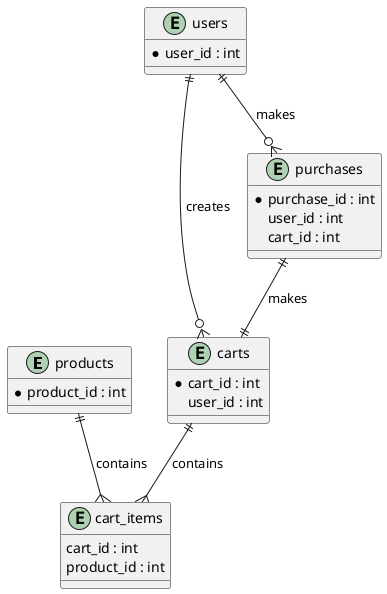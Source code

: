 @startuml er
entity "products" as 製品 {
    * product_id : int
}

entity "carts" as カート {
    * cart_id : int
    user_id : int
}

entity "cart_items" as カートの詳細 {
    cart_id : int
    product_id : int
}

entity "users" as ユーザー {
    * user_id : int
}

entity "purchases" as 購入履歴 {
    * purchase_id : int
    user_id : int
    cart_id : int
}

製品 ||--{ カートの詳細 : contains
カート ||--{ カートの詳細 : contains
ユーザー ||--o{ カート : creates
ユーザー ||--o{ 購入履歴 : makes
購入履歴 ||--|| カート : makes

@enduml
